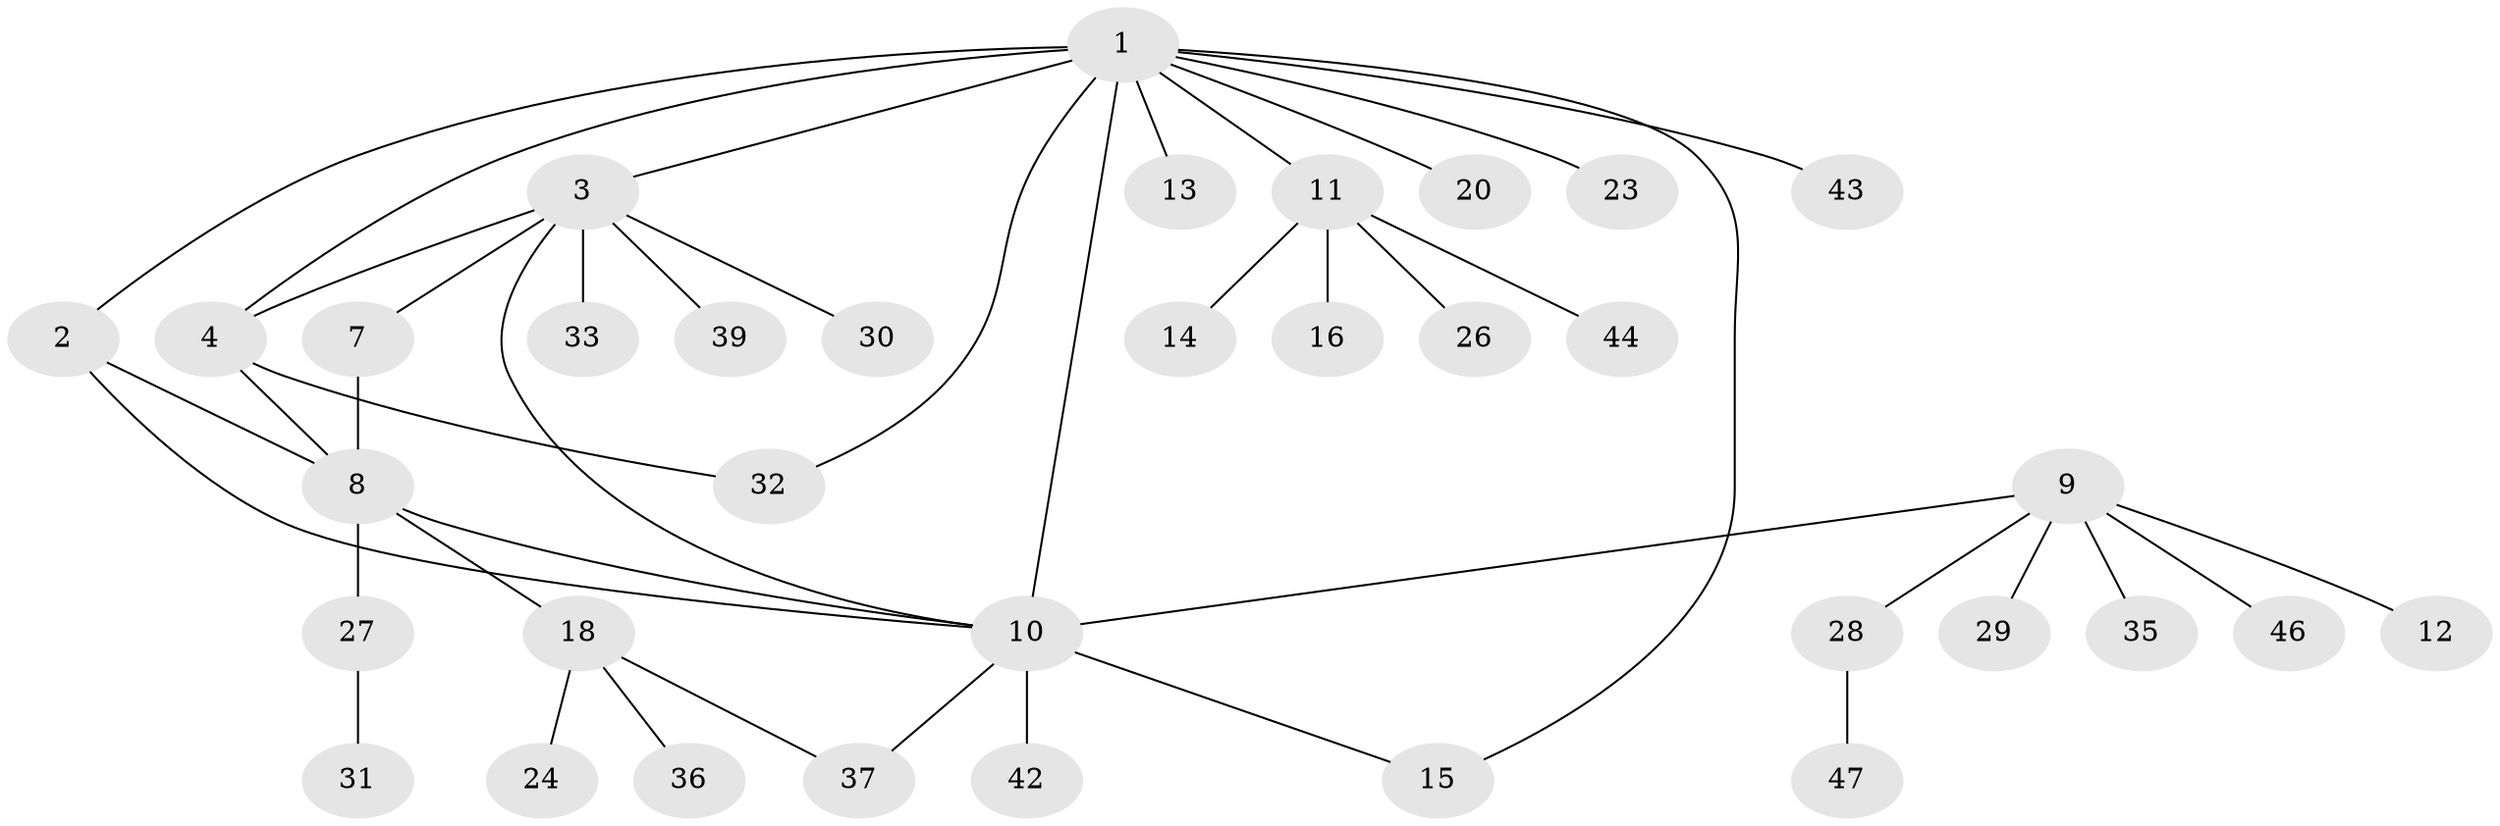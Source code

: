 // Generated by graph-tools (version 1.1) at 2025/24/03/03/25 07:24:13]
// undirected, 35 vertices, 43 edges
graph export_dot {
graph [start="1"]
  node [color=gray90,style=filled];
  1 [super="+6"];
  2 [super="+21"];
  3 [super="+5"];
  4 [super="+17"];
  7;
  8 [super="+25"];
  9 [super="+22"];
  10 [super="+34"];
  11 [super="+19"];
  12;
  13;
  14;
  15;
  16;
  18 [super="+38"];
  20;
  23;
  24;
  26;
  27;
  28 [super="+45"];
  29;
  30;
  31 [super="+41"];
  32;
  33;
  35;
  36 [super="+40"];
  37;
  39;
  42;
  43;
  44;
  46;
  47;
  1 -- 2;
  1 -- 4;
  1 -- 13;
  1 -- 15;
  1 -- 23;
  1 -- 32;
  1 -- 20;
  1 -- 11;
  1 -- 10 [weight=2];
  1 -- 43;
  1 -- 3;
  2 -- 8;
  2 -- 10;
  3 -- 4;
  3 -- 10;
  3 -- 30;
  3 -- 33;
  3 -- 7;
  3 -- 39;
  4 -- 8;
  4 -- 32;
  7 -- 8;
  8 -- 10;
  8 -- 18;
  8 -- 27;
  9 -- 10;
  9 -- 12;
  9 -- 28;
  9 -- 29;
  9 -- 35;
  9 -- 46;
  10 -- 15;
  10 -- 42;
  10 -- 37;
  11 -- 14;
  11 -- 16;
  11 -- 26;
  11 -- 44;
  18 -- 24;
  18 -- 36;
  18 -- 37;
  27 -- 31;
  28 -- 47;
}
